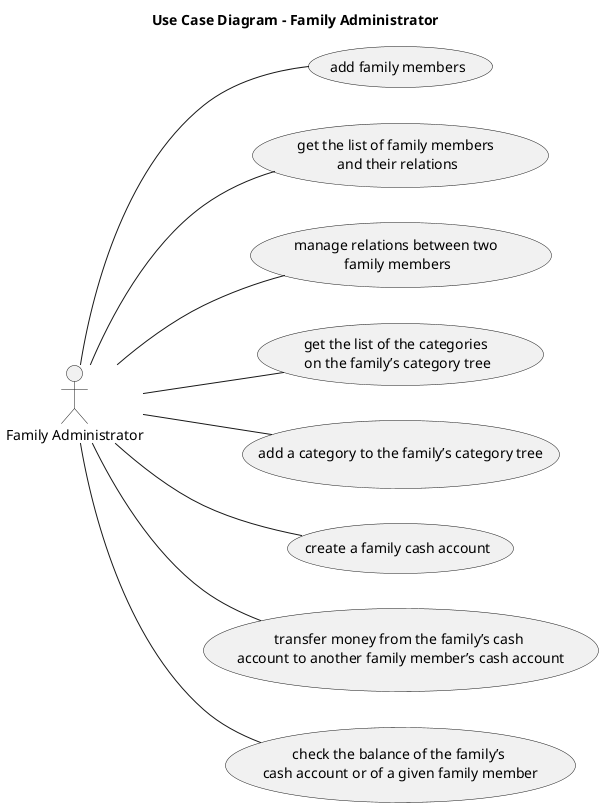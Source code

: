@startuml

left to right direction

title Use Case Diagram - Family Administrator

actor "Family Administrator" as fa

usecase "add family members" as uc101
usecase "get the list of family members \nand their relations" as uc104
usecase "manage relations between two \nfamily members" as uc105
usecase "get the list of the categories \non the family’s category tree" as uc110
usecase "add a category to the family’s category tree" as uc111
usecase "create a family cash account" as uc120
usecase "transfer money from the family’s cash \naccount to another family member’s cash account" as uc130
usecase "check the balance of the family’s \ncash account or of a given family member" as uc135

fa -- uc101
fa -- uc104
fa -- uc105
fa -- uc110
fa -- uc120
fa -- uc111
fa -- uc130
fa -- uc135

@enduml